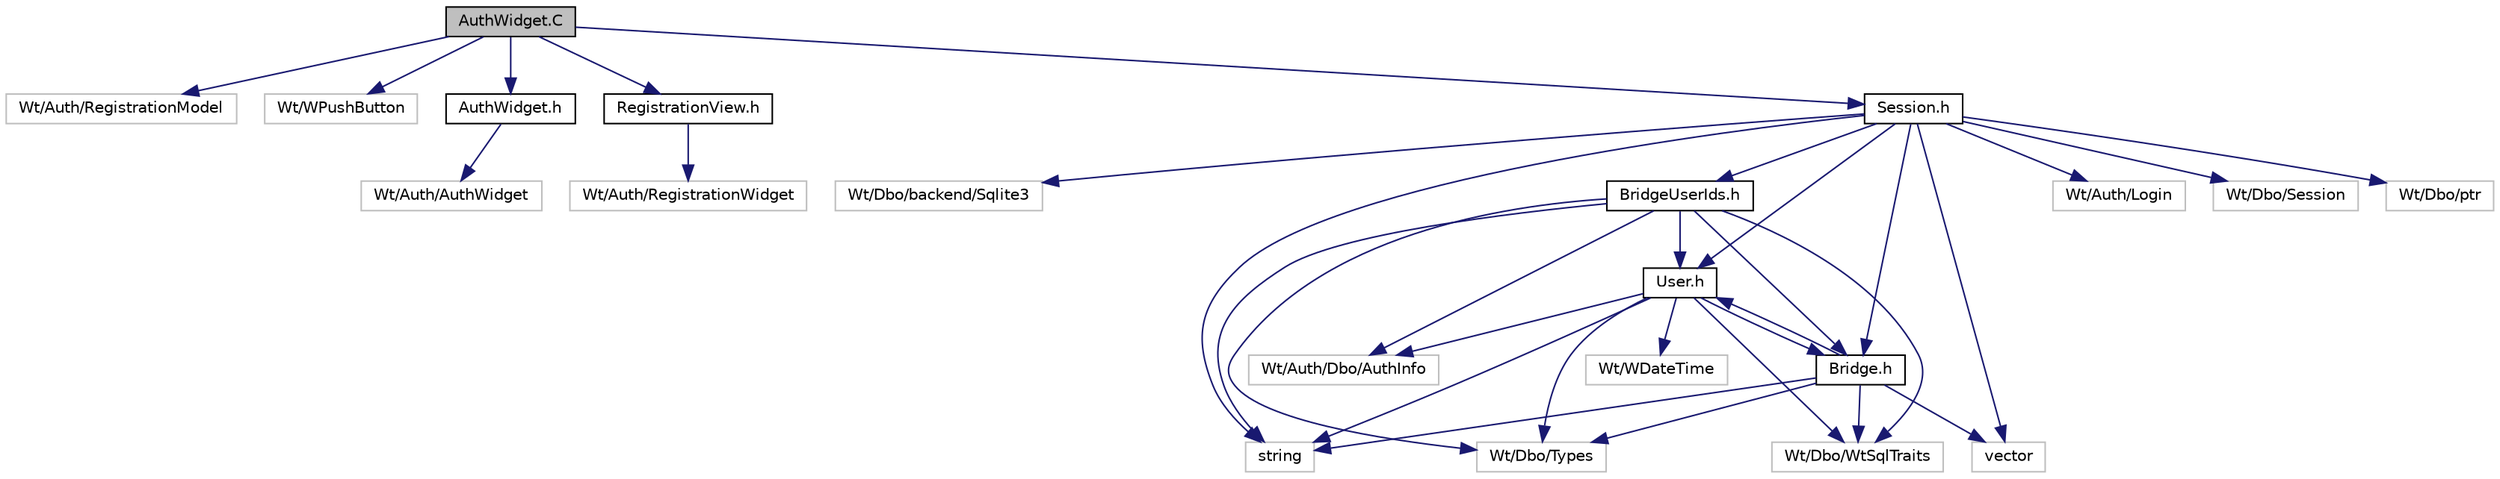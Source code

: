 digraph "AuthWidget.C"
{
  edge [fontname="Helvetica",fontsize="10",labelfontname="Helvetica",labelfontsize="10"];
  node [fontname="Helvetica",fontsize="10",shape=record];
  Node1 [label="AuthWidget.C",height=0.2,width=0.4,color="black", fillcolor="grey75", style="filled", fontcolor="black"];
  Node1 -> Node2 [color="midnightblue",fontsize="10",style="solid"];
  Node2 [label="Wt/Auth/RegistrationModel",height=0.2,width=0.4,color="grey75", fillcolor="white", style="filled"];
  Node1 -> Node3 [color="midnightblue",fontsize="10",style="solid"];
  Node3 [label="Wt/WPushButton",height=0.2,width=0.4,color="grey75", fillcolor="white", style="filled"];
  Node1 -> Node4 [color="midnightblue",fontsize="10",style="solid"];
  Node4 [label="AuthWidget.h",height=0.2,width=0.4,color="black", fillcolor="white", style="filled",URL="$AuthWidget_8h_source.html"];
  Node4 -> Node5 [color="midnightblue",fontsize="10",style="solid"];
  Node5 [label="Wt/Auth/AuthWidget",height=0.2,width=0.4,color="grey75", fillcolor="white", style="filled"];
  Node1 -> Node6 [color="midnightblue",fontsize="10",style="solid"];
  Node6 [label="RegistrationView.h",height=0.2,width=0.4,color="black", fillcolor="white", style="filled",URL="$RegistrationView_8h_source.html"];
  Node6 -> Node7 [color="midnightblue",fontsize="10",style="solid"];
  Node7 [label="Wt/Auth/RegistrationWidget",height=0.2,width=0.4,color="grey75", fillcolor="white", style="filled"];
  Node1 -> Node8 [color="midnightblue",fontsize="10",style="solid"];
  Node8 [label="Session.h",height=0.2,width=0.4,color="black", fillcolor="white", style="filled",URL="$Session_8h.html",tooltip="Session handling for the application. "];
  Node8 -> Node9 [color="midnightblue",fontsize="10",style="solid"];
  Node9 [label="vector",height=0.2,width=0.4,color="grey75", fillcolor="white", style="filled"];
  Node8 -> Node10 [color="midnightblue",fontsize="10",style="solid"];
  Node10 [label="string",height=0.2,width=0.4,color="grey75", fillcolor="white", style="filled"];
  Node8 -> Node11 [color="midnightblue",fontsize="10",style="solid"];
  Node11 [label="Wt/Auth/Login",height=0.2,width=0.4,color="grey75", fillcolor="white", style="filled"];
  Node8 -> Node12 [color="midnightblue",fontsize="10",style="solid"];
  Node12 [label="Wt/Dbo/Session",height=0.2,width=0.4,color="grey75", fillcolor="white", style="filled"];
  Node8 -> Node13 [color="midnightblue",fontsize="10",style="solid"];
  Node13 [label="Wt/Dbo/ptr",height=0.2,width=0.4,color="grey75", fillcolor="white", style="filled"];
  Node8 -> Node14 [color="midnightblue",fontsize="10",style="solid"];
  Node14 [label="Wt/Dbo/backend/Sqlite3",height=0.2,width=0.4,color="grey75", fillcolor="white", style="filled"];
  Node8 -> Node15 [color="midnightblue",fontsize="10",style="solid"];
  Node15 [label="User.h",height=0.2,width=0.4,color="black", fillcolor="white", style="filled",URL="$User_8h.html"];
  Node15 -> Node16 [color="midnightblue",fontsize="10",style="solid"];
  Node16 [label="Wt/WDateTime",height=0.2,width=0.4,color="grey75", fillcolor="white", style="filled"];
  Node15 -> Node17 [color="midnightblue",fontsize="10",style="solid"];
  Node17 [label="Wt/Dbo/Types",height=0.2,width=0.4,color="grey75", fillcolor="white", style="filled"];
  Node15 -> Node18 [color="midnightblue",fontsize="10",style="solid"];
  Node18 [label="Wt/Dbo/WtSqlTraits",height=0.2,width=0.4,color="grey75", fillcolor="white", style="filled"];
  Node15 -> Node19 [color="midnightblue",fontsize="10",style="solid"];
  Node19 [label="Wt/Auth/Dbo/AuthInfo",height=0.2,width=0.4,color="grey75", fillcolor="white", style="filled"];
  Node15 -> Node10 [color="midnightblue",fontsize="10",style="solid"];
  Node15 -> Node20 [color="midnightblue",fontsize="10",style="solid"];
  Node20 [label="Bridge.h",height=0.2,width=0.4,color="black", fillcolor="white", style="filled",URL="$Bridge_8h_source.html"];
  Node20 -> Node10 [color="midnightblue",fontsize="10",style="solid"];
  Node20 -> Node9 [color="midnightblue",fontsize="10",style="solid"];
  Node20 -> Node17 [color="midnightblue",fontsize="10",style="solid"];
  Node20 -> Node18 [color="midnightblue",fontsize="10",style="solid"];
  Node20 -> Node15 [color="midnightblue",fontsize="10",style="solid"];
  Node8 -> Node20 [color="midnightblue",fontsize="10",style="solid"];
  Node8 -> Node21 [color="midnightblue",fontsize="10",style="solid"];
  Node21 [label="BridgeUserIds.h",height=0.2,width=0.4,color="black", fillcolor="white", style="filled",URL="$BridgeUserIds_8h_source.html"];
  Node21 -> Node17 [color="midnightblue",fontsize="10",style="solid"];
  Node21 -> Node18 [color="midnightblue",fontsize="10",style="solid"];
  Node21 -> Node19 [color="midnightblue",fontsize="10",style="solid"];
  Node21 -> Node10 [color="midnightblue",fontsize="10",style="solid"];
  Node21 -> Node20 [color="midnightblue",fontsize="10",style="solid"];
  Node21 -> Node15 [color="midnightblue",fontsize="10",style="solid"];
}
